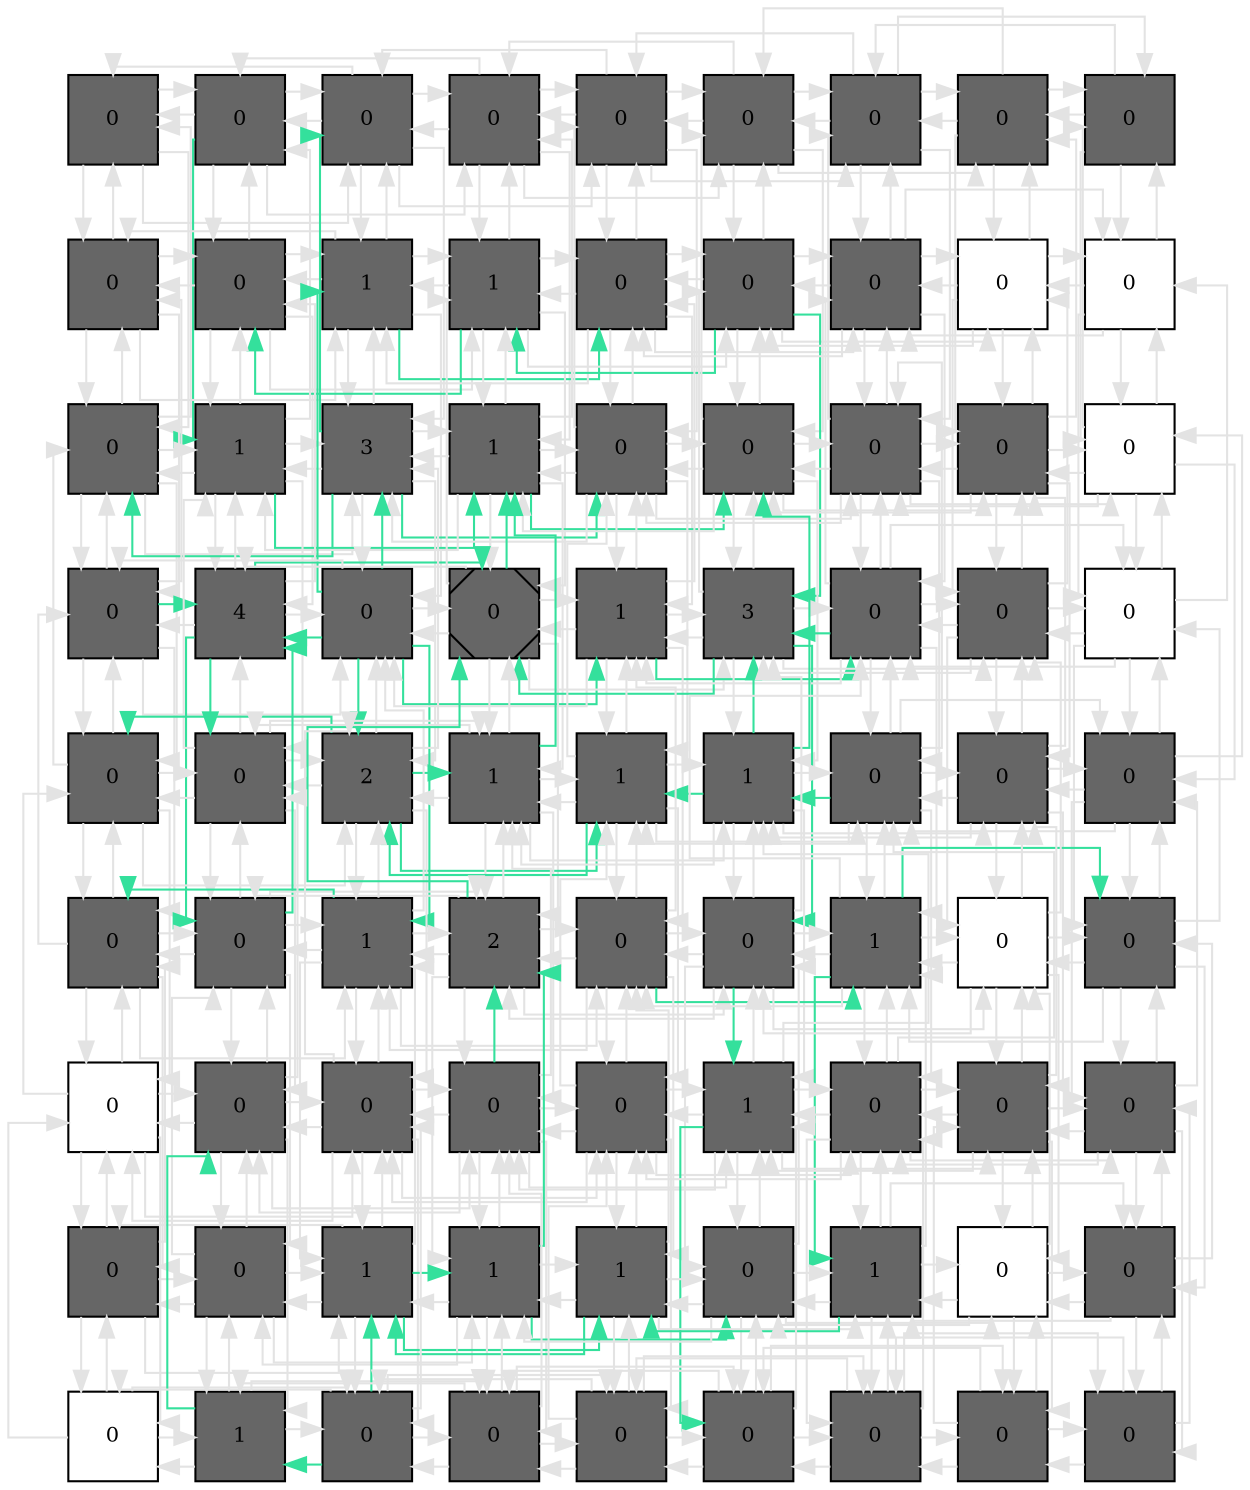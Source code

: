 digraph layout  {
rankdir=TB;
splines=ortho;
node [fixedsize=false, style=filled, width="0.6"];
edge [constraint=false];
0 [fillcolor="#666666", fontsize=10, label=0, shape=square, tooltip="name:  AbnormalTelomer ,\nin_degree: 4,\nout_degree: 4"];
1 [fillcolor="#666666", fontsize=10, label=0, shape=square, tooltip="name:  MEC1 ,\nin_degree: 5,\nout_degree: 5"];
2 [fillcolor="#666666", fontsize=10, label=0, shape=square, tooltip="name:  STM1-CYT ,\nin_degree: 6,\nout_degree: 6"];
3 [fillcolor="#666666", fontsize=10, label=0, shape=square, tooltip="name:  STM1-NUC ,\nin_degree: 6,\nout_degree: 6"];
4 [fillcolor="#666666", fontsize=10, label=0, shape=square, tooltip="name:  Protosom ,\nin_degree: 6,\nout_degree: 6"];
5 [fillcolor="#666666", fontsize=10, label=0, shape=square, tooltip="name:  DNA-Frag ,\nin_degree: 6,\nout_degree: 6"];
6 [fillcolor="#666666", fontsize=10, label=0, shape=square, tooltip="name:  CDC6 ,\nin_degree: 6,\nout_degree: 6"];
7 [fillcolor="#666666", fontsize=10, label=0, shape=square, tooltip="name:  Tat-D ,\nin_degree: 5,\nout_degree: 5"];
8 [fillcolor="#666666", fontsize=10, label=0, shape=square, tooltip="name:  MG2 ,\nin_degree: 4,\nout_degree: 4"];
9 [fillcolor="#666666", fontsize=10, label=0, shape=square, tooltip="name:  ROS-MT ,\nin_degree: 5,\nout_degree: 5"];
10 [fillcolor="#666666", fontsize=10, label=0, shape=square, tooltip="name:  CytC-MT ,\nin_degree: 6,\nout_degree: 6"];
11 [fillcolor="#666666", fontsize=10, label=1, shape=square, tooltip="name:  MCD1-MT ,\nin_degree: 7,\nout_degree: 7"];
12 [fillcolor="#666666", fontsize=10, label=1, shape=square, tooltip="name:  Salt ,\nin_degree: 7,\nout_degree: 7"];
13 [fillcolor="#666666", fontsize=10, label=0, shape=square, tooltip="name:  SNO1 ,\nin_degree: 7,\nout_degree: 7"];
14 [fillcolor="#666666", fontsize=10, label=0, shape=square, tooltip="name:  AceticAcid ,\nin_degree: 7,\nout_degree: 7"];
15 [fillcolor="#666666", fontsize=10, label=0, shape=square, tooltip="name:  Adozelesin ,\nin_degree: 7,\nout_degree: 7"];
16 [fillcolor="#FFFFFF", fontsize=10, label=0, shape=square, tooltip="name: None,\nin_degree: 6,\nout_degree: 6"];
17 [fillcolor="#FFFFFF", fontsize=10, label=0, shape=square, tooltip="name: None,\nin_degree: 5,\nout_degree: 5"];
18 [fillcolor="#666666", fontsize=10, label=0, shape=square, tooltip="name:  SOD2 ,\nin_degree: 6,\nout_degree: 6"];
19 [fillcolor="#666666", fontsize=10, label=1, shape=square, tooltip="name:  CytC-CYT ,\nin_degree: 7,\nout_degree: 7"];
20 [fillcolor="#666666", fontsize=10, label=3, shape=square, tooltip="name:  SRO7 ,\nin_degree: 8,\nout_degree: 8"];
21 [fillcolor="#666666", fontsize=10, label=1, shape=square, tooltip="name:  YCA1 ,\nin_degree: 8,\nout_degree: 8"];
22 [fillcolor="#666666", fontsize=10, label=0, shape=square, tooltip="name:  POR1-2 ,\nin_degree: 8,\nout_degree: 8"];
23 [fillcolor="#666666", fontsize=10, label=0, shape=square, tooltip="name:  Apoptosis ,\nin_degree: 8,\nout_degree: 8"];
24 [fillcolor="#666666", fontsize=10, label=0, shape=square, tooltip="name:  CPR3 ,\nin_degree: 8,\nout_degree: 8"];
25 [fillcolor="#666666", fontsize=10, label=0, shape=square, tooltip="name:  CU2 ,\nin_degree: 7,\nout_degree: 7"];
26 [fillcolor="#FFFFFF", fontsize=10, label=0, shape=square, tooltip="name: None,\nin_degree: 6,\nout_degree: 6"];
27 [fillcolor="#666666", fontsize=10, label=0, shape=square, tooltip="name:  NDI1 ,\nin_degree: 6,\nout_degree: 6"];
28 [fillcolor="#666666", fontsize=10, label=4, shape=square, tooltip="name:  CDC48 ,\nin_degree: 7,\nout_degree: 7"];
29 [fillcolor="#666666", fontsize=10, label=0, shape=square, tooltip="name:  HK ,\nin_degree: 8,\nout_degree: 8"];
30 [fillcolor="#666666", fontsize=10, label=0, shape=Msquare, tooltip="name:  ROS-CYT ,\nin_degree: 8,\nout_degree: 8"];
31 [fillcolor="#666666", fontsize=10, label=1, shape=square, tooltip="name:  EMC4 ,\nin_degree: 8,\nout_degree: 8"];
32 [fillcolor="#666666", fontsize=10, label=3, shape=square, tooltip="name:  ESP1 ,\nin_degree: 8,\nout_degree: 8"];
33 [fillcolor="#666666", fontsize=10, label=0, shape=square, tooltip="name:  AIF1-MT ,\nin_degree: 8,\nout_degree: 8"];
34 [fillcolor="#666666", fontsize=10, label=0, shape=square, tooltip="name:  MCD1-NUC ,\nin_degree: 7,\nout_degree: 7"];
35 [fillcolor="#FFFFFF", fontsize=10, label=0, shape=square, tooltip="name: None,\nin_degree: 6,\nout_degree: 6"];
36 [fillcolor="#666666", fontsize=10, label=0, shape=square, tooltip="name:  FIS1 ,\nin_degree: 6,\nout_degree: 6"];
37 [fillcolor="#666666", fontsize=10, label=0, shape=square, tooltip="name:  DRE2_TAH18 ,\nin_degree: 7,\nout_degree: 7"];
38 [fillcolor="#666666", fontsize=10, label=2, shape=square, tooltip="name:  MT-Frag ,\nin_degree: 8,\nout_degree: 8"];
39 [fillcolor="#666666", fontsize=10, label=1, shape=square, tooltip="name:  RedActinDyn ,\nin_degree: 8,\nout_degree: 8"];
40 [fillcolor="#666666", fontsize=10, label=1, shape=square, tooltip="name:  MDV1 ,\nin_degree: 8,\nout_degree: 8"];
41 [fillcolor="#666666", fontsize=10, label=1, shape=square, tooltip="name:  H2O2 ,\nin_degree: 8,\nout_degree: 8"];
42 [fillcolor="#666666", fontsize=10, label=0, shape=square, tooltip="name:  BIR1 ,\nin_degree: 8,\nout_degree: 8"];
43 [fillcolor="#666666", fontsize=10, label=0, shape=square, tooltip="name:  NUC1-MT ,\nin_degree: 7,\nout_degree: 7"];
44 [fillcolor="#666666", fontsize=10, label=0, shape=square, tooltip="name:  NMA111-NUC ,\nin_degree: 6,\nout_degree: 6"];
45 [fillcolor="#666666", fontsize=10, label=0, shape=square, tooltip="name:  FVY10 ,\nin_degree: 6,\nout_degree: 6"];
46 [fillcolor="#666666", fontsize=10, label=0, shape=square, tooltip="name:  SVF1 ,\nin_degree: 7,\nout_degree: 7"];
47 [fillcolor="#666666", fontsize=10, label=1, shape=square, tooltip="name:  MMI1 ,\nin_degree: 8,\nout_degree: 8"];
48 [fillcolor="#666666", fontsize=10, label=2, shape=square, tooltip="name:  SOD1 ,\nin_degree: 8,\nout_degree: 8"];
49 [fillcolor="#666666", fontsize=10, label=0, shape=square, tooltip="name:  Heat ,\nin_degree: 8,\nout_degree: 8"];
50 [fillcolor="#666666", fontsize=10, label=0, shape=square, tooltip="name:  AIF1-NUC ,\nin_degree: 8,\nout_degree: 8"];
51 [fillcolor="#666666", fontsize=10, label=1, shape=square, tooltip="name:  SDP1 ,\nin_degree: 8,\nout_degree: 8"];
52 [fillcolor="#FFFFFF", fontsize=10, label=0, shape=square, tooltip="name: None,\nin_degree: 7,\nout_degree: 7"];
53 [fillcolor="#666666", fontsize=10, label=0, shape=square, tooltip="name:  NMA111-CYT ,\nin_degree: 6,\nout_degree: 6"];
54 [fillcolor="#FFFFFF", fontsize=10, label=0, shape=square, tooltip="name: None,\nin_degree: 6,\nout_degree: 6"];
55 [fillcolor="#666666", fontsize=10, label=0, shape=square, tooltip="name:  TOR1 ,\nin_degree: 7,\nout_degree: 7"];
56 [fillcolor="#666666", fontsize=10, label=0, shape=square, tooltip="name:  MT-ALT ,\nin_degree: 8,\nout_degree: 8"];
57 [fillcolor="#666666", fontsize=10, label=0, shape=square, tooltip="name:  RAS2 ,\nin_degree: 8,\nout_degree: 8"];
58 [fillcolor="#666666", fontsize=10, label=0, shape=square, tooltip="name:  PKA ,\nin_degree: 8,\nout_degree: 8"];
59 [fillcolor="#666666", fontsize=10, label=1, shape=square, tooltip="name:  HOS3 ,\nin_degree: 8,\nout_degree: 8"];
60 [fillcolor="#666666", fontsize=10, label=0, shape=square, tooltip="name:  MSN2-4 ,\nin_degree: 8,\nout_degree: 8"];
61 [fillcolor="#666666", fontsize=10, label=0, shape=square, tooltip="name:  KAP123 ,\nin_degree: 7,\nout_degree: 7"];
62 [fillcolor="#666666", fontsize=10, label=0, shape=square, tooltip="name:  MAPK ,\nin_degree: 6,\nout_degree: 6"];
63 [fillcolor="#666666", fontsize=10, label=0, shape=square, tooltip="name:  HOG1-Dep ,\nin_degree: 5,\nout_degree: 5"];
64 [fillcolor="#666666", fontsize=10, label=0, shape=square, tooltip="name:  PTP3 ,\nin_degree: 6,\nout_degree: 6"];
65 [fillcolor="#666666", fontsize=10, label=1, shape=square, tooltip="name:  HOG1 ,\nin_degree: 7,\nout_degree: 7"];
66 [fillcolor="#666666", fontsize=10, label=1, shape=square, tooltip="name:  DesCyclinCCDK8 ,\nin_degree: 7,\nout_degree: 7"];
67 [fillcolor="#666666", fontsize=10, label=1, shape=square, tooltip="name:  SLT2 ,\nin_degree: 7,\nout_degree: 7"];
68 [fillcolor="#666666", fontsize=10, label=0, shape=square, tooltip="name:  RLM1 ,\nin_degree: 7,\nout_degree: 7"];
69 [fillcolor="#666666", fontsize=10, label=1, shape=square, tooltip="name:  PTP2 ,\nin_degree: 7,\nout_degree: 7"];
70 [fillcolor="#FFFFFF", fontsize=10, label=0, shape=square, tooltip="name: None,\nin_degree: 6,\nout_degree: 6"];
71 [fillcolor="#666666", fontsize=10, label=0, shape=square, tooltip="name:  Mating ,\nin_degree: 5,\nout_degree: 5"];
72 [fillcolor="#FFFFFF", fontsize=10, label=0, shape=square, tooltip="name: None,\nin_degree: 4,\nout_degree: 4"];
73 [fillcolor="#666666", fontsize=10, label=1, shape=square, tooltip="name:  CAMP ,\nin_degree: 5,\nout_degree: 5"];
74 [fillcolor="#666666", fontsize=10, label=0, shape=square, tooltip="name:  Stress ,\nin_degree: 6,\nout_degree: 6"];
75 [fillcolor="#666666", fontsize=10, label=0, shape=square, tooltip="name:  AdenylateCyclase ,\nin_degree: 6,\nout_degree: 6"];
76 [fillcolor="#666666", fontsize=10, label=0, shape=square, tooltip="name:  RPD3 ,\nin_degree: 6,\nout_degree: 6"];
77 [fillcolor="#666666", fontsize=10, label=0, shape=square, tooltip="name:  H2B ,\nin_degree: 6,\nout_degree: 6"];
78 [fillcolor="#666666", fontsize=10, label=0, shape=square, tooltip="name:  STE20-NUC ,\nin_degree: 6,\nout_degree: 6"];
79 [fillcolor="#666666", fontsize=10, label=0, shape=square, tooltip="name:  NUC1-NUC ,\nin_degree: 5,\nout_degree: 5"];
80 [fillcolor="#666666", fontsize=10, label=0, shape=square, tooltip="name:  STE20-CYT ,\nin_degree: 4,\nout_degree: 4"];
0 -> 1  [color=grey89, style="penwidth(0.1)", tooltip=" ", weight=1];
0 -> 9  [color=grey89, style="penwidth(0.1)", tooltip=" ", weight=1];
0 -> 18  [color=grey89, style="penwidth(0.1)", tooltip=" ", weight=1];
0 -> 2  [color=grey89, style="penwidth(0.1)", tooltip=" ", weight=1];
1 -> 0  [color=grey89, style="penwidth(0.1)", tooltip=" ", weight=1];
1 -> 2  [color=grey89, style="penwidth(0.1)", tooltip=" ", weight=1];
1 -> 10  [color=grey89, style="penwidth(0.1)", tooltip=" ", weight=1];
1 -> 19  [color="#34E09C", style="penwidth(0.1)", tooltip="1( MEC1 ) to 21( YCA1 )", weight=1];
1 -> 3  [color=grey89, style="penwidth(0.1)", tooltip=" ", weight=1];
2 -> 1  [color=grey89, style="penwidth(0.1)", tooltip=" ", weight=1];
2 -> 3  [color=grey89, style="penwidth(0.1)", tooltip=" ", weight=1];
2 -> 11  [color=grey89, style="penwidth(0.1)", tooltip=" ", weight=1];
2 -> 20  [color=grey89, style="penwidth(0.1)", tooltip=" ", weight=1];
2 -> 4  [color=grey89, style="penwidth(0.1)", tooltip=" ", weight=1];
2 -> 0  [color=grey89, style="penwidth(0.1)", tooltip=" ", weight=1];
3 -> 2  [color=grey89, style="penwidth(0.1)", tooltip=" ", weight=1];
3 -> 4  [color=grey89, style="penwidth(0.1)", tooltip=" ", weight=1];
3 -> 12  [color=grey89, style="penwidth(0.1)", tooltip=" ", weight=1];
3 -> 21  [color=grey89, style="penwidth(0.1)", tooltip=" ", weight=1];
3 -> 5  [color=grey89, style="penwidth(0.1)", tooltip=" ", weight=1];
3 -> 1  [color=grey89, style="penwidth(0.1)", tooltip=" ", weight=1];
4 -> 3  [color=grey89, style="penwidth(0.1)", tooltip=" ", weight=1];
4 -> 5  [color=grey89, style="penwidth(0.1)", tooltip=" ", weight=1];
4 -> 13  [color=grey89, style="penwidth(0.1)", tooltip=" ", weight=1];
4 -> 22  [color=grey89, style="penwidth(0.1)", tooltip=" ", weight=1];
4 -> 6  [color=grey89, style="penwidth(0.1)", tooltip=" ", weight=1];
4 -> 2  [color=grey89, style="penwidth(0.1)", tooltip=" ", weight=1];
5 -> 4  [color=grey89, style="penwidth(0.1)", tooltip=" ", weight=1];
5 -> 6  [color=grey89, style="penwidth(0.1)", tooltip=" ", weight=1];
5 -> 14  [color=grey89, style="penwidth(0.1)", tooltip=" ", weight=1];
5 -> 23  [color=grey89, style="penwidth(0.1)", tooltip=" ", weight=1];
5 -> 7  [color=grey89, style="penwidth(0.1)", tooltip=" ", weight=1];
5 -> 3  [color=grey89, style="penwidth(0.1)", tooltip=" ", weight=1];
6 -> 5  [color=grey89, style="penwidth(0.1)", tooltip=" ", weight=1];
6 -> 7  [color=grey89, style="penwidth(0.1)", tooltip=" ", weight=1];
6 -> 15  [color=grey89, style="penwidth(0.1)", tooltip=" ", weight=1];
6 -> 24  [color=grey89, style="penwidth(0.1)", tooltip=" ", weight=1];
6 -> 8  [color=grey89, style="penwidth(0.1)", tooltip=" ", weight=1];
6 -> 4  [color=grey89, style="penwidth(0.1)", tooltip=" ", weight=1];
7 -> 6  [color=grey89, style="penwidth(0.1)", tooltip=" ", weight=1];
7 -> 8  [color=grey89, style="penwidth(0.1)", tooltip=" ", weight=1];
7 -> 16  [color=grey89, style="penwidth(0.1)", tooltip=" ", weight=1];
7 -> 25  [color=grey89, style="penwidth(0.1)", tooltip=" ", weight=1];
7 -> 5  [color=grey89, style="penwidth(0.1)", tooltip=" ", weight=1];
8 -> 7  [color=grey89, style="penwidth(0.1)", tooltip=" ", weight=1];
8 -> 17  [color=grey89, style="penwidth(0.1)", tooltip=" ", weight=1];
8 -> 26  [color=grey89, style="penwidth(0.1)", tooltip=" ", weight=1];
8 -> 6  [color=grey89, style="penwidth(0.1)", tooltip=" ", weight=1];
9 -> 0  [color=grey89, style="penwidth(0.1)", tooltip=" ", weight=1];
9 -> 10  [color=grey89, style="penwidth(0.1)", tooltip=" ", weight=1];
9 -> 18  [color=grey89, style="penwidth(0.1)", tooltip=" ", weight=1];
9 -> 27  [color=grey89, style="penwidth(0.1)", tooltip=" ", weight=1];
9 -> 11  [color=grey89, style="penwidth(0.1)", tooltip=" ", weight=1];
10 -> 1  [color=grey89, style="penwidth(0.1)", tooltip=" ", weight=1];
10 -> 9  [color=grey89, style="penwidth(0.1)", tooltip=" ", weight=1];
10 -> 11  [color=grey89, style="penwidth(0.1)", tooltip=" ", weight=1];
10 -> 19  [color=grey89, style="penwidth(0.1)", tooltip=" ", weight=1];
10 -> 28  [color=grey89, style="penwidth(0.1)", tooltip=" ", weight=1];
10 -> 12  [color=grey89, style="penwidth(0.1)", tooltip=" ", weight=1];
11 -> 2  [color=grey89, style="penwidth(0.1)", tooltip=" ", weight=1];
11 -> 10  [color=grey89, style="penwidth(0.1)", tooltip=" ", weight=1];
11 -> 12  [color=grey89, style="penwidth(0.1)", tooltip=" ", weight=1];
11 -> 20  [color=grey89, style="penwidth(0.1)", tooltip=" ", weight=1];
11 -> 29  [color=grey89, style="penwidth(0.1)", tooltip=" ", weight=1];
11 -> 13  [color="#34E09C", style="penwidth(0.1)", tooltip="29( HK ) to 13( SNO1 )", weight=1];
11 -> 9  [color=grey89, style="penwidth(0.1)", tooltip=" ", weight=1];
12 -> 3  [color=grey89, style="penwidth(0.1)", tooltip=" ", weight=1];
12 -> 11  [color=grey89, style="penwidth(0.1)", tooltip=" ", weight=1];
12 -> 13  [color=grey89, style="penwidth(0.1)", tooltip=" ", weight=1];
12 -> 21  [color=grey89, style="penwidth(0.1)", tooltip=" ", weight=1];
12 -> 30  [color=grey89, style="penwidth(0.1)", tooltip=" ", weight=1];
12 -> 14  [color=grey89, style="penwidth(0.1)", tooltip=" ", weight=1];
12 -> 10  [color="#34E09C", style="penwidth(0.1)", tooltip="14( AceticAcid ) to 10( CytC-MT )", weight=1];
13 -> 4  [color=grey89, style="penwidth(0.1)", tooltip=" ", weight=1];
13 -> 12  [color=grey89, style="penwidth(0.1)", tooltip=" ", weight=1];
13 -> 14  [color=grey89, style="penwidth(0.1)", tooltip=" ", weight=1];
13 -> 22  [color=grey89, style="penwidth(0.1)", tooltip=" ", weight=1];
13 -> 31  [color=grey89, style="penwidth(0.1)", tooltip=" ", weight=1];
13 -> 15  [color=grey89, style="penwidth(0.1)", tooltip=" ", weight=1];
13 -> 11  [color=grey89, style="penwidth(0.1)", tooltip=" ", weight=1];
14 -> 5  [color=grey89, style="penwidth(0.1)", tooltip=" ", weight=1];
14 -> 13  [color=grey89, style="penwidth(0.1)", tooltip=" ", weight=1];
14 -> 15  [color=grey89, style="penwidth(0.1)", tooltip=" ", weight=1];
14 -> 23  [color=grey89, style="penwidth(0.1)", tooltip=" ", weight=1];
14 -> 32  [color="#34E09C", style="penwidth(0.1)", tooltip="14( AceticAcid ) to 30( ROS-CYT )", weight=1];
14 -> 16  [color=grey89, style="penwidth(0.1)", tooltip=" ", weight=1];
14 -> 12  [color="#34E09C", style="penwidth(0.1)", tooltip="14( AceticAcid ) to 10( CytC-MT )", weight=1];
15 -> 6  [color=grey89, style="penwidth(0.1)", tooltip=" ", weight=1];
15 -> 14  [color=grey89, style="penwidth(0.1)", tooltip=" ", weight=1];
15 -> 16  [color=grey89, style="penwidth(0.1)", tooltip=" ", weight=1];
15 -> 24  [color=grey89, style="penwidth(0.1)", tooltip=" ", weight=1];
15 -> 33  [color=grey89, style="penwidth(0.1)", tooltip=" ", weight=1];
15 -> 17  [color=grey89, style="penwidth(0.1)", tooltip=" ", weight=1];
15 -> 13  [color=grey89, style="penwidth(0.1)", tooltip=" ", weight=1];
16 -> 7  [color=grey89, style="penwidth(0.1)", tooltip=" ", weight=1];
16 -> 15  [color=grey89, style="penwidth(0.1)", tooltip=" ", weight=1];
16 -> 17  [color=grey89, style="penwidth(0.1)", tooltip=" ", weight=1];
16 -> 25  [color=grey89, style="penwidth(0.1)", tooltip=" ", weight=1];
16 -> 34  [color=grey89, style="penwidth(0.1)", tooltip=" ", weight=1];
16 -> 14  [color=grey89, style="penwidth(0.1)", tooltip=" ", weight=1];
17 -> 8  [color=grey89, style="penwidth(0.1)", tooltip=" ", weight=1];
17 -> 16  [color=grey89, style="penwidth(0.1)", tooltip=" ", weight=1];
17 -> 26  [color=grey89, style="penwidth(0.1)", tooltip=" ", weight=1];
17 -> 35  [color=grey89, style="penwidth(0.1)", tooltip=" ", weight=1];
17 -> 15  [color=grey89, style="penwidth(0.1)", tooltip=" ", weight=1];
18 -> 9  [color=grey89, style="penwidth(0.1)", tooltip=" ", weight=1];
18 -> 19  [color=grey89, style="penwidth(0.1)", tooltip=" ", weight=1];
18 -> 27  [color=grey89, style="penwidth(0.1)", tooltip=" ", weight=1];
18 -> 36  [color=grey89, style="penwidth(0.1)", tooltip=" ", weight=1];
18 -> 0  [color=grey89, style="penwidth(0.1)", tooltip=" ", weight=1];
18 -> 20  [color=grey89, style="penwidth(0.1)", tooltip=" ", weight=1];
19 -> 10  [color=grey89, style="penwidth(0.1)", tooltip=" ", weight=1];
19 -> 18  [color=grey89, style="penwidth(0.1)", tooltip=" ", weight=1];
19 -> 20  [color=grey89, style="penwidth(0.1)", tooltip=" ", weight=1];
19 -> 28  [color=grey89, style="penwidth(0.1)", tooltip=" ", weight=1];
19 -> 37  [color=grey89, style="penwidth(0.1)", tooltip=" ", weight=1];
19 -> 1  [color=grey89, style="penwidth(0.1)", tooltip=" ", weight=1];
19 -> 21  [color="#34E09C", style="penwidth(0.1)", tooltip="1( MEC1 ) to 21( YCA1 )", weight=1];
20 -> 11  [color=grey89, style="penwidth(0.1)", tooltip=" ", weight=1];
20 -> 19  [color=grey89, style="penwidth(0.1)", tooltip=" ", weight=1];
20 -> 21  [color=grey89, style="penwidth(0.1)", tooltip=" ", weight=1];
20 -> 29  [color=grey89, style="penwidth(0.1)", tooltip=" ", weight=1];
20 -> 38  [color=grey89, style="penwidth(0.1)", tooltip=" ", weight=1];
20 -> 2  [color="#34E09C", style="penwidth(0.1)", tooltip="29( HK ) to 2( STM1-CYT )", weight=1];
20 -> 22  [color="#34E09C", style="penwidth(0.1)", tooltip="29( HK ) to 22( POR1-2 )", weight=1];
20 -> 18  [color="#34E09C", style="penwidth(0.1)", tooltip="29( HK ) to 18( SOD2 )", weight=1];
21 -> 12  [color=grey89, style="penwidth(0.1)", tooltip=" ", weight=1];
21 -> 20  [color=grey89, style="penwidth(0.1)", tooltip=" ", weight=1];
21 -> 22  [color=grey89, style="penwidth(0.1)", tooltip=" ", weight=1];
21 -> 30  [color=grey89, style="penwidth(0.1)", tooltip=" ", weight=1];
21 -> 39  [color=grey89, style="penwidth(0.1)", tooltip=" ", weight=1];
21 -> 3  [color=grey89, style="penwidth(0.1)", tooltip=" ", weight=1];
21 -> 23  [color="#34E09C", style="penwidth(0.1)", tooltip="30( ROS-CYT ) to 23( Apoptosis )", weight=1];
21 -> 19  [color=grey89, style="penwidth(0.1)", tooltip=" ", weight=1];
22 -> 13  [color=grey89, style="penwidth(0.1)", tooltip=" ", weight=1];
22 -> 21  [color=grey89, style="penwidth(0.1)", tooltip=" ", weight=1];
22 -> 23  [color=grey89, style="penwidth(0.1)", tooltip=" ", weight=1];
22 -> 31  [color=grey89, style="penwidth(0.1)", tooltip=" ", weight=1];
22 -> 40  [color=grey89, style="penwidth(0.1)", tooltip=" ", weight=1];
22 -> 4  [color=grey89, style="penwidth(0.1)", tooltip=" ", weight=1];
22 -> 24  [color=grey89, style="penwidth(0.1)", tooltip=" ", weight=1];
22 -> 20  [color=grey89, style="penwidth(0.1)", tooltip=" ", weight=1];
23 -> 14  [color=grey89, style="penwidth(0.1)", tooltip=" ", weight=1];
23 -> 22  [color=grey89, style="penwidth(0.1)", tooltip=" ", weight=1];
23 -> 24  [color=grey89, style="penwidth(0.1)", tooltip=" ", weight=1];
23 -> 32  [color=grey89, style="penwidth(0.1)", tooltip=" ", weight=1];
23 -> 41  [color=grey89, style="penwidth(0.1)", tooltip=" ", weight=1];
23 -> 5  [color=grey89, style="penwidth(0.1)", tooltip=" ", weight=1];
23 -> 25  [color=grey89, style="penwidth(0.1)", tooltip=" ", weight=1];
23 -> 21  [color=grey89, style="penwidth(0.1)", tooltip=" ", weight=1];
24 -> 15  [color=grey89, style="penwidth(0.1)", tooltip=" ", weight=1];
24 -> 23  [color=grey89, style="penwidth(0.1)", tooltip=" ", weight=1];
24 -> 25  [color=grey89, style="penwidth(0.1)", tooltip=" ", weight=1];
24 -> 33  [color=grey89, style="penwidth(0.1)", tooltip=" ", weight=1];
24 -> 42  [color=grey89, style="penwidth(0.1)", tooltip=" ", weight=1];
24 -> 6  [color=grey89, style="penwidth(0.1)", tooltip=" ", weight=1];
24 -> 26  [color=grey89, style="penwidth(0.1)", tooltip=" ", weight=1];
24 -> 22  [color=grey89, style="penwidth(0.1)", tooltip=" ", weight=1];
25 -> 16  [color=grey89, style="penwidth(0.1)", tooltip=" ", weight=1];
25 -> 24  [color=grey89, style="penwidth(0.1)", tooltip=" ", weight=1];
25 -> 26  [color=grey89, style="penwidth(0.1)", tooltip=" ", weight=1];
25 -> 34  [color=grey89, style="penwidth(0.1)", tooltip=" ", weight=1];
25 -> 43  [color=grey89, style="penwidth(0.1)", tooltip=" ", weight=1];
25 -> 7  [color=grey89, style="penwidth(0.1)", tooltip=" ", weight=1];
25 -> 23  [color=grey89, style="penwidth(0.1)", tooltip=" ", weight=1];
26 -> 17  [color=grey89, style="penwidth(0.1)", tooltip=" ", weight=1];
26 -> 25  [color=grey89, style="penwidth(0.1)", tooltip=" ", weight=1];
26 -> 35  [color=grey89, style="penwidth(0.1)", tooltip=" ", weight=1];
26 -> 44  [color=grey89, style="penwidth(0.1)", tooltip=" ", weight=1];
26 -> 8  [color=grey89, style="penwidth(0.1)", tooltip=" ", weight=1];
26 -> 24  [color=grey89, style="penwidth(0.1)", tooltip=" ", weight=1];
27 -> 18  [color=grey89, style="penwidth(0.1)", tooltip=" ", weight=1];
27 -> 28  [color="#34E09C", style="penwidth(0.1)", tooltip="27( NDI1 ) to 30( ROS-CYT )", weight=1];
27 -> 36  [color=grey89, style="penwidth(0.1)", tooltip=" ", weight=1];
27 -> 45  [color=grey89, style="penwidth(0.1)", tooltip=" ", weight=1];
27 -> 9  [color=grey89, style="penwidth(0.1)", tooltip=" ", weight=1];
27 -> 29  [color=grey89, style="penwidth(0.1)", tooltip=" ", weight=1];
28 -> 19  [color=grey89, style="penwidth(0.1)", tooltip=" ", weight=1];
28 -> 27  [color=grey89, style="penwidth(0.1)", tooltip=" ", weight=1];
28 -> 29  [color=grey89, style="penwidth(0.1)", tooltip=" ", weight=1];
28 -> 37  [color="#34E09C", style="penwidth(0.1)", tooltip="29( HK ) to 37( DRE2_TAH18 )", weight=1];
28 -> 46  [color="#34E09C", style="penwidth(0.1)", tooltip="29( HK ) to 46( SVF1 )", weight=1];
28 -> 10  [color=grey89, style="penwidth(0.1)", tooltip=" ", weight=1];
28 -> 30  [color="#34E09C", style="penwidth(0.1)", tooltip="27( NDI1 ) to 30( ROS-CYT )", weight=1];
29 -> 20  [color="#34E09C", style="penwidth(0.1)", tooltip="29( HK ) to 2( STM1-CYT )", weight=1];
29 -> 28  [color="#34E09C", style="penwidth(0.1)", tooltip="29( HK ) to 46( SVF1 )", weight=1];
29 -> 30  [color=grey89, style="penwidth(0.1)", tooltip=" ", weight=1];
29 -> 38  [color="#34E09C", style="penwidth(0.1)", tooltip="29( HK ) to 40( MDV1 )", weight=1];
29 -> 47  [color="#34E09C", style="penwidth(0.1)", tooltip="29( HK ) to 45( FVY10 )", weight=1];
29 -> 11  [color="#34E09C", style="penwidth(0.1)", tooltip="29( HK ) to 13( SNO1 )", weight=1];
29 -> 31  [color="#34E09C", style="penwidth(0.1)", tooltip="29( HK ) to 33( AIF1-MT )", weight=1];
29 -> 27  [color=grey89, style="penwidth(0.1)", tooltip=" ", weight=1];
30 -> 21  [color="#34E09C", style="penwidth(0.1)", tooltip="30( ROS-CYT ) to 23( Apoptosis )", weight=1];
30 -> 29  [color=grey89, style="penwidth(0.1)", tooltip=" ", weight=1];
30 -> 31  [color=grey89, style="penwidth(0.1)", tooltip=" ", weight=1];
30 -> 39  [color=grey89, style="penwidth(0.1)", tooltip=" ", weight=1];
30 -> 48  [color=grey89, style="penwidth(0.1)", tooltip=" ", weight=1];
30 -> 12  [color=grey89, style="penwidth(0.1)", tooltip=" ", weight=1];
30 -> 32  [color=grey89, style="penwidth(0.1)", tooltip=" ", weight=1];
30 -> 28  [color=grey89, style="penwidth(0.1)", tooltip=" ", weight=1];
31 -> 22  [color=grey89, style="penwidth(0.1)", tooltip=" ", weight=1];
31 -> 30  [color=grey89, style="penwidth(0.1)", tooltip=" ", weight=1];
31 -> 32  [color=grey89, style="penwidth(0.1)", tooltip=" ", weight=1];
31 -> 40  [color=grey89, style="penwidth(0.1)", tooltip=" ", weight=1];
31 -> 49  [color=grey89, style="penwidth(0.1)", tooltip=" ", weight=1];
31 -> 13  [color=grey89, style="penwidth(0.1)", tooltip=" ", weight=1];
31 -> 33  [color="#34E09C", style="penwidth(0.1)", tooltip="29( HK ) to 33( AIF1-MT )", weight=1];
31 -> 29  [color=grey89, style="penwidth(0.1)", tooltip=" ", weight=1];
32 -> 23  [color=grey89, style="penwidth(0.1)", tooltip=" ", weight=1];
32 -> 31  [color=grey89, style="penwidth(0.1)", tooltip=" ", weight=1];
32 -> 33  [color=grey89, style="penwidth(0.1)", tooltip=" ", weight=1];
32 -> 41  [color=grey89, style="penwidth(0.1)", tooltip=" ", weight=1];
32 -> 50  [color="#34E09C", style="penwidth(0.1)", tooltip="33( AIF1-MT ) to 50( AIF1-NUC )", weight=1];
32 -> 14  [color=grey89, style="penwidth(0.1)", tooltip=" ", weight=1];
32 -> 34  [color=grey89, style="penwidth(0.1)", tooltip=" ", weight=1];
32 -> 30  [color="#34E09C", style="penwidth(0.1)", tooltip="14( AceticAcid ) to 30( ROS-CYT )", weight=1];
33 -> 24  [color=grey89, style="penwidth(0.1)", tooltip=" ", weight=1];
33 -> 32  [color="#34E09C", style="penwidth(0.1)", tooltip="33( AIF1-MT ) to 50( AIF1-NUC )", weight=1];
33 -> 34  [color=grey89, style="penwidth(0.1)", tooltip=" ", weight=1];
33 -> 42  [color=grey89, style="penwidth(0.1)", tooltip=" ", weight=1];
33 -> 51  [color=grey89, style="penwidth(0.1)", tooltip=" ", weight=1];
33 -> 15  [color=grey89, style="penwidth(0.1)", tooltip=" ", weight=1];
33 -> 35  [color=grey89, style="penwidth(0.1)", tooltip=" ", weight=1];
33 -> 31  [color=grey89, style="penwidth(0.1)", tooltip=" ", weight=1];
34 -> 25  [color=grey89, style="penwidth(0.1)", tooltip=" ", weight=1];
34 -> 33  [color=grey89, style="penwidth(0.1)", tooltip=" ", weight=1];
34 -> 35  [color=grey89, style="penwidth(0.1)", tooltip=" ", weight=1];
34 -> 43  [color=grey89, style="penwidth(0.1)", tooltip=" ", weight=1];
34 -> 52  [color=grey89, style="penwidth(0.1)", tooltip=" ", weight=1];
34 -> 16  [color=grey89, style="penwidth(0.1)", tooltip=" ", weight=1];
34 -> 32  [color=grey89, style="penwidth(0.1)", tooltip=" ", weight=1];
35 -> 26  [color=grey89, style="penwidth(0.1)", tooltip=" ", weight=1];
35 -> 34  [color=grey89, style="penwidth(0.1)", tooltip=" ", weight=1];
35 -> 44  [color=grey89, style="penwidth(0.1)", tooltip=" ", weight=1];
35 -> 53  [color=grey89, style="penwidth(0.1)", tooltip=" ", weight=1];
35 -> 17  [color=grey89, style="penwidth(0.1)", tooltip=" ", weight=1];
35 -> 33  [color=grey89, style="penwidth(0.1)", tooltip=" ", weight=1];
36 -> 27  [color=grey89, style="penwidth(0.1)", tooltip=" ", weight=1];
36 -> 37  [color=grey89, style="penwidth(0.1)", tooltip=" ", weight=1];
36 -> 45  [color=grey89, style="penwidth(0.1)", tooltip=" ", weight=1];
36 -> 54  [color=grey89, style="penwidth(0.1)", tooltip=" ", weight=1];
36 -> 18  [color=grey89, style="penwidth(0.1)", tooltip=" ", weight=1];
36 -> 38  [color=grey89, style="penwidth(0.1)", tooltip=" ", weight=1];
37 -> 28  [color=grey89, style="penwidth(0.1)", tooltip=" ", weight=1];
37 -> 36  [color=grey89, style="penwidth(0.1)", tooltip=" ", weight=1];
37 -> 38  [color=grey89, style="penwidth(0.1)", tooltip=" ", weight=1];
37 -> 46  [color=grey89, style="penwidth(0.1)", tooltip=" ", weight=1];
37 -> 55  [color=grey89, style="penwidth(0.1)", tooltip=" ", weight=1];
37 -> 19  [color=grey89, style="penwidth(0.1)", tooltip=" ", weight=1];
37 -> 39  [color=grey89, style="penwidth(0.1)", tooltip=" ", weight=1];
38 -> 29  [color=grey89, style="penwidth(0.1)", tooltip=" ", weight=1];
38 -> 37  [color=grey89, style="penwidth(0.1)", tooltip=" ", weight=1];
38 -> 39  [color="#34E09C", style="penwidth(0.1)", tooltip="38( MT-Frag ) to 21( YCA1 )", weight=1];
38 -> 47  [color=grey89, style="penwidth(0.1)", tooltip=" ", weight=1];
38 -> 56  [color=grey89, style="penwidth(0.1)", tooltip=" ", weight=1];
38 -> 20  [color=grey89, style="penwidth(0.1)", tooltip=" ", weight=1];
38 -> 40  [color="#34E09C", style="penwidth(0.1)", tooltip="29( HK ) to 40( MDV1 )", weight=1];
38 -> 36  [color="#34E09C", style="penwidth(0.1)", tooltip="29( HK ) to 36( FIS1 )", weight=1];
39 -> 30  [color=grey89, style="penwidth(0.1)", tooltip=" ", weight=1];
39 -> 38  [color=grey89, style="penwidth(0.1)", tooltip=" ", weight=1];
39 -> 40  [color=grey89, style="penwidth(0.1)", tooltip=" ", weight=1];
39 -> 48  [color=grey89, style="penwidth(0.1)", tooltip=" ", weight=1];
39 -> 57  [color=grey89, style="penwidth(0.1)", tooltip=" ", weight=1];
39 -> 21  [color="#34E09C", style="penwidth(0.1)", tooltip="38( MT-Frag ) to 21( YCA1 )", weight=1];
39 -> 41  [color=grey89, style="penwidth(0.1)", tooltip=" ", weight=1];
39 -> 37  [color=grey89, style="penwidth(0.1)", tooltip=" ", weight=1];
40 -> 31  [color=grey89, style="penwidth(0.1)", tooltip=" ", weight=1];
40 -> 39  [color=grey89, style="penwidth(0.1)", tooltip=" ", weight=1];
40 -> 41  [color=grey89, style="penwidth(0.1)", tooltip=" ", weight=1];
40 -> 49  [color=grey89, style="penwidth(0.1)", tooltip=" ", weight=1];
40 -> 58  [color=grey89, style="penwidth(0.1)", tooltip=" ", weight=1];
40 -> 22  [color=grey89, style="penwidth(0.1)", tooltip=" ", weight=1];
40 -> 42  [color=grey89, style="penwidth(0.1)", tooltip=" ", weight=1];
40 -> 38  [color="#34E09C", style="penwidth(0.1)", tooltip="41( H2O2 ) to 38( MT-Frag )", weight=1];
41 -> 32  [color="#34E09C", style="penwidth(0.1)", tooltip="41( H2O2 ) to 30( ROS-CYT )", weight=1];
41 -> 40  [color="#34E09C", style="penwidth(0.1)", tooltip="41( H2O2 ) to 38( MT-Frag )", weight=1];
41 -> 42  [color=grey89, style="penwidth(0.1)", tooltip=" ", weight=1];
41 -> 50  [color=grey89, style="penwidth(0.1)", tooltip=" ", weight=1];
41 -> 59  [color=grey89, style="penwidth(0.1)", tooltip=" ", weight=1];
41 -> 23  [color="#34E09C", style="penwidth(0.1)", tooltip="42( BIR1 ) to 23( Apoptosis )", weight=1];
41 -> 43  [color=grey89, style="penwidth(0.1)", tooltip=" ", weight=1];
41 -> 39  [color=grey89, style="penwidth(0.1)", tooltip=" ", weight=1];
42 -> 33  [color=grey89, style="penwidth(0.1)", tooltip=" ", weight=1];
42 -> 41  [color="#34E09C", style="penwidth(0.1)", tooltip="42( BIR1 ) to 23( Apoptosis )", weight=1];
42 -> 43  [color=grey89, style="penwidth(0.1)", tooltip=" ", weight=1];
42 -> 51  [color=grey89, style="penwidth(0.1)", tooltip=" ", weight=1];
42 -> 60  [color=grey89, style="penwidth(0.1)", tooltip=" ", weight=1];
42 -> 24  [color=grey89, style="penwidth(0.1)", tooltip=" ", weight=1];
42 -> 44  [color=grey89, style="penwidth(0.1)", tooltip=" ", weight=1];
42 -> 40  [color=grey89, style="penwidth(0.1)", tooltip=" ", weight=1];
43 -> 34  [color=grey89, style="penwidth(0.1)", tooltip=" ", weight=1];
43 -> 42  [color=grey89, style="penwidth(0.1)", tooltip=" ", weight=1];
43 -> 44  [color=grey89, style="penwidth(0.1)", tooltip=" ", weight=1];
43 -> 52  [color=grey89, style="penwidth(0.1)", tooltip=" ", weight=1];
43 -> 61  [color=grey89, style="penwidth(0.1)", tooltip=" ", weight=1];
43 -> 25  [color=grey89, style="penwidth(0.1)", tooltip=" ", weight=1];
43 -> 41  [color=grey89, style="penwidth(0.1)", tooltip=" ", weight=1];
44 -> 35  [color=grey89, style="penwidth(0.1)", tooltip=" ", weight=1];
44 -> 43  [color=grey89, style="penwidth(0.1)", tooltip=" ", weight=1];
44 -> 53  [color=grey89, style="penwidth(0.1)", tooltip=" ", weight=1];
44 -> 62  [color=grey89, style="penwidth(0.1)", tooltip=" ", weight=1];
44 -> 26  [color=grey89, style="penwidth(0.1)", tooltip=" ", weight=1];
44 -> 42  [color=grey89, style="penwidth(0.1)", tooltip=" ", weight=1];
45 -> 36  [color=grey89, style="penwidth(0.1)", tooltip=" ", weight=1];
45 -> 46  [color=grey89, style="penwidth(0.1)", tooltip=" ", weight=1];
45 -> 54  [color=grey89, style="penwidth(0.1)", tooltip=" ", weight=1];
45 -> 63  [color=grey89, style="penwidth(0.1)", tooltip=" ", weight=1];
45 -> 27  [color=grey89, style="penwidth(0.1)", tooltip=" ", weight=1];
45 -> 47  [color=grey89, style="penwidth(0.1)", tooltip=" ", weight=1];
46 -> 37  [color=grey89, style="penwidth(0.1)", tooltip=" ", weight=1];
46 -> 45  [color=grey89, style="penwidth(0.1)", tooltip=" ", weight=1];
46 -> 47  [color=grey89, style="penwidth(0.1)", tooltip=" ", weight=1];
46 -> 55  [color=grey89, style="penwidth(0.1)", tooltip=" ", weight=1];
46 -> 64  [color=grey89, style="penwidth(0.1)", tooltip=" ", weight=1];
46 -> 28  [color="#34E09C", style="penwidth(0.1)", tooltip="46( SVF1 ) to 30( ROS-CYT )", weight=1];
46 -> 48  [color=grey89, style="penwidth(0.1)", tooltip=" ", weight=1];
47 -> 38  [color=grey89, style="penwidth(0.1)", tooltip=" ", weight=1];
47 -> 46  [color=grey89, style="penwidth(0.1)", tooltip=" ", weight=1];
47 -> 48  [color=grey89, style="penwidth(0.1)", tooltip=" ", weight=1];
47 -> 56  [color=grey89, style="penwidth(0.1)", tooltip=" ", weight=1];
47 -> 65  [color=grey89, style="penwidth(0.1)", tooltip=" ", weight=1];
47 -> 29  [color=grey89, style="penwidth(0.1)", tooltip=" ", weight=1];
47 -> 49  [color=grey89, style="penwidth(0.1)", tooltip=" ", weight=1];
47 -> 45  [color="#34E09C", style="penwidth(0.1)", tooltip="29( HK ) to 45( FVY10 )", weight=1];
48 -> 39  [color=grey89, style="penwidth(0.1)", tooltip=" ", weight=1];
48 -> 47  [color=grey89, style="penwidth(0.1)", tooltip=" ", weight=1];
48 -> 49  [color=grey89, style="penwidth(0.1)", tooltip=" ", weight=1];
48 -> 57  [color=grey89, style="penwidth(0.1)", tooltip=" ", weight=1];
48 -> 66  [color=grey89, style="penwidth(0.1)", tooltip=" ", weight=1];
48 -> 30  [color="#34E09C", style="penwidth(0.1)", tooltip="66( DesCyclinCCDK8 ) to 30( ROS-CYT )", weight=1];
48 -> 50  [color=grey89, style="penwidth(0.1)", tooltip=" ", weight=1];
48 -> 46  [color=grey89, style="penwidth(0.1)", tooltip=" ", weight=1];
49 -> 40  [color=grey89, style="penwidth(0.1)", tooltip=" ", weight=1];
49 -> 48  [color=grey89, style="penwidth(0.1)", tooltip=" ", weight=1];
49 -> 50  [color=grey89, style="penwidth(0.1)", tooltip=" ", weight=1];
49 -> 58  [color=grey89, style="penwidth(0.1)", tooltip=" ", weight=1];
49 -> 67  [color=grey89, style="penwidth(0.1)", tooltip=" ", weight=1];
49 -> 31  [color=grey89, style="penwidth(0.1)", tooltip=" ", weight=1];
49 -> 51  [color="#34E09C", style="penwidth(0.1)", tooltip="49( Heat ) to 53( NMA111-CYT )", weight=1];
49 -> 47  [color=grey89, style="penwidth(0.1)", tooltip=" ", weight=1];
50 -> 41  [color=grey89, style="penwidth(0.1)", tooltip=" ", weight=1];
50 -> 49  [color=grey89, style="penwidth(0.1)", tooltip=" ", weight=1];
50 -> 51  [color=grey89, style="penwidth(0.1)", tooltip=" ", weight=1];
50 -> 59  [color="#34E09C", style="penwidth(0.1)", tooltip="50( AIF1-NUC ) to 77( H2B )", weight=1];
50 -> 68  [color=grey89, style="penwidth(0.1)", tooltip=" ", weight=1];
50 -> 32  [color=grey89, style="penwidth(0.1)", tooltip=" ", weight=1];
50 -> 52  [color=grey89, style="penwidth(0.1)", tooltip=" ", weight=1];
50 -> 48  [color=grey89, style="penwidth(0.1)", tooltip=" ", weight=1];
51 -> 42  [color=grey89, style="penwidth(0.1)", tooltip=" ", weight=1];
51 -> 50  [color=grey89, style="penwidth(0.1)", tooltip=" ", weight=1];
51 -> 52  [color=grey89, style="penwidth(0.1)", tooltip=" ", weight=1];
51 -> 60  [color=grey89, style="penwidth(0.1)", tooltip=" ", weight=1];
51 -> 69  [color="#34E09C", style="penwidth(0.1)", tooltip="51( SDP1 ) to 67( SLT2 )", weight=1];
51 -> 33  [color=grey89, style="penwidth(0.1)", tooltip=" ", weight=1];
51 -> 53  [color="#34E09C", style="penwidth(0.1)", tooltip="49( Heat ) to 53( NMA111-CYT )", weight=1];
51 -> 49  [color=grey89, style="penwidth(0.1)", tooltip=" ", weight=1];
52 -> 43  [color=grey89, style="penwidth(0.1)", tooltip=" ", weight=1];
52 -> 51  [color=grey89, style="penwidth(0.1)", tooltip=" ", weight=1];
52 -> 53  [color=grey89, style="penwidth(0.1)", tooltip=" ", weight=1];
52 -> 61  [color=grey89, style="penwidth(0.1)", tooltip=" ", weight=1];
52 -> 70  [color=grey89, style="penwidth(0.1)", tooltip=" ", weight=1];
52 -> 34  [color=grey89, style="penwidth(0.1)", tooltip=" ", weight=1];
52 -> 50  [color=grey89, style="penwidth(0.1)", tooltip=" ", weight=1];
53 -> 44  [color=grey89, style="penwidth(0.1)", tooltip=" ", weight=1];
53 -> 52  [color=grey89, style="penwidth(0.1)", tooltip=" ", weight=1];
53 -> 62  [color=grey89, style="penwidth(0.1)", tooltip=" ", weight=1];
53 -> 71  [color=grey89, style="penwidth(0.1)", tooltip=" ", weight=1];
53 -> 35  [color=grey89, style="penwidth(0.1)", tooltip=" ", weight=1];
53 -> 51  [color=grey89, style="penwidth(0.1)", tooltip=" ", weight=1];
54 -> 45  [color=grey89, style="penwidth(0.1)", tooltip=" ", weight=1];
54 -> 55  [color=grey89, style="penwidth(0.1)", tooltip=" ", weight=1];
54 -> 63  [color=grey89, style="penwidth(0.1)", tooltip=" ", weight=1];
54 -> 72  [color=grey89, style="penwidth(0.1)", tooltip=" ", weight=1];
54 -> 36  [color=grey89, style="penwidth(0.1)", tooltip=" ", weight=1];
54 -> 56  [color=grey89, style="penwidth(0.1)", tooltip=" ", weight=1];
55 -> 46  [color=grey89, style="penwidth(0.1)", tooltip=" ", weight=1];
55 -> 54  [color=grey89, style="penwidth(0.1)", tooltip=" ", weight=1];
55 -> 56  [color=grey89, style="penwidth(0.1)", tooltip=" ", weight=1];
55 -> 64  [color=grey89, style="penwidth(0.1)", tooltip=" ", weight=1];
55 -> 73  [color=grey89, style="penwidth(0.1)", tooltip=" ", weight=1];
55 -> 37  [color=grey89, style="penwidth(0.1)", tooltip=" ", weight=1];
55 -> 57  [color=grey89, style="penwidth(0.1)", tooltip=" ", weight=1];
56 -> 47  [color=grey89, style="penwidth(0.1)", tooltip=" ", weight=1];
56 -> 55  [color=grey89, style="penwidth(0.1)", tooltip=" ", weight=1];
56 -> 57  [color=grey89, style="penwidth(0.1)", tooltip=" ", weight=1];
56 -> 65  [color=grey89, style="penwidth(0.1)", tooltip=" ", weight=1];
56 -> 74  [color=grey89, style="penwidth(0.1)", tooltip=" ", weight=1];
56 -> 38  [color=grey89, style="penwidth(0.1)", tooltip=" ", weight=1];
56 -> 58  [color=grey89, style="penwidth(0.1)", tooltip=" ", weight=1];
56 -> 54  [color=grey89, style="penwidth(0.1)", tooltip=" ", weight=1];
57 -> 48  [color="#34E09C", style="penwidth(0.1)", tooltip="57( RAS2 ) to 30( ROS-CYT )", weight=1];
57 -> 56  [color=grey89, style="penwidth(0.1)", tooltip=" ", weight=1];
57 -> 58  [color=grey89, style="penwidth(0.1)", tooltip=" ", weight=1];
57 -> 66  [color=grey89, style="penwidth(0.1)", tooltip=" ", weight=1];
57 -> 75  [color=grey89, style="penwidth(0.1)", tooltip=" ", weight=1];
57 -> 39  [color=grey89, style="penwidth(0.1)", tooltip=" ", weight=1];
57 -> 59  [color=grey89, style="penwidth(0.1)", tooltip=" ", weight=1];
57 -> 55  [color=grey89, style="penwidth(0.1)", tooltip=" ", weight=1];
58 -> 49  [color=grey89, style="penwidth(0.1)", tooltip=" ", weight=1];
58 -> 57  [color=grey89, style="penwidth(0.1)", tooltip=" ", weight=1];
58 -> 59  [color=grey89, style="penwidth(0.1)", tooltip=" ", weight=1];
58 -> 67  [color=grey89, style="penwidth(0.1)", tooltip=" ", weight=1];
58 -> 76  [color=grey89, style="penwidth(0.1)", tooltip=" ", weight=1];
58 -> 40  [color=grey89, style="penwidth(0.1)", tooltip=" ", weight=1];
58 -> 60  [color=grey89, style="penwidth(0.1)", tooltip=" ", weight=1];
58 -> 56  [color=grey89, style="penwidth(0.1)", tooltip=" ", weight=1];
59 -> 50  [color=grey89, style="penwidth(0.1)", tooltip=" ", weight=1];
59 -> 58  [color=grey89, style="penwidth(0.1)", tooltip=" ", weight=1];
59 -> 60  [color=grey89, style="penwidth(0.1)", tooltip=" ", weight=1];
59 -> 68  [color=grey89, style="penwidth(0.1)", tooltip=" ", weight=1];
59 -> 77  [color="#34E09C", style="penwidth(0.1)", tooltip="50( AIF1-NUC ) to 77( H2B )", weight=1];
59 -> 41  [color=grey89, style="penwidth(0.1)", tooltip=" ", weight=1];
59 -> 61  [color=grey89, style="penwidth(0.1)", tooltip=" ", weight=1];
59 -> 57  [color=grey89, style="penwidth(0.1)", tooltip=" ", weight=1];
60 -> 51  [color=grey89, style="penwidth(0.1)", tooltip=" ", weight=1];
60 -> 59  [color=grey89, style="penwidth(0.1)", tooltip=" ", weight=1];
60 -> 61  [color=grey89, style="penwidth(0.1)", tooltip=" ", weight=1];
60 -> 69  [color=grey89, style="penwidth(0.1)", tooltip=" ", weight=1];
60 -> 78  [color=grey89, style="penwidth(0.1)", tooltip=" ", weight=1];
60 -> 42  [color=grey89, style="penwidth(0.1)", tooltip=" ", weight=1];
60 -> 62  [color=grey89, style="penwidth(0.1)", tooltip=" ", weight=1];
60 -> 58  [color=grey89, style="penwidth(0.1)", tooltip=" ", weight=1];
61 -> 52  [color=grey89, style="penwidth(0.1)", tooltip=" ", weight=1];
61 -> 60  [color=grey89, style="penwidth(0.1)", tooltip=" ", weight=1];
61 -> 62  [color=grey89, style="penwidth(0.1)", tooltip=" ", weight=1];
61 -> 70  [color=grey89, style="penwidth(0.1)", tooltip=" ", weight=1];
61 -> 79  [color=grey89, style="penwidth(0.1)", tooltip=" ", weight=1];
61 -> 43  [color=grey89, style="penwidth(0.1)", tooltip=" ", weight=1];
61 -> 59  [color=grey89, style="penwidth(0.1)", tooltip=" ", weight=1];
62 -> 53  [color=grey89, style="penwidth(0.1)", tooltip=" ", weight=1];
62 -> 61  [color=grey89, style="penwidth(0.1)", tooltip=" ", weight=1];
62 -> 71  [color=grey89, style="penwidth(0.1)", tooltip=" ", weight=1];
62 -> 80  [color=grey89, style="penwidth(0.1)", tooltip=" ", weight=1];
62 -> 44  [color=grey89, style="penwidth(0.1)", tooltip=" ", weight=1];
62 -> 60  [color=grey89, style="penwidth(0.1)", tooltip=" ", weight=1];
63 -> 54  [color=grey89, style="penwidth(0.1)", tooltip=" ", weight=1];
63 -> 64  [color=grey89, style="penwidth(0.1)", tooltip=" ", weight=1];
63 -> 72  [color=grey89, style="penwidth(0.1)", tooltip=" ", weight=1];
63 -> 45  [color=grey89, style="penwidth(0.1)", tooltip=" ", weight=1];
63 -> 65  [color=grey89, style="penwidth(0.1)", tooltip=" ", weight=1];
64 -> 55  [color=grey89, style="penwidth(0.1)", tooltip=" ", weight=1];
64 -> 63  [color=grey89, style="penwidth(0.1)", tooltip=" ", weight=1];
64 -> 65  [color=grey89, style="penwidth(0.1)", tooltip=" ", weight=1];
64 -> 73  [color=grey89, style="penwidth(0.1)", tooltip=" ", weight=1];
64 -> 46  [color=grey89, style="penwidth(0.1)", tooltip=" ", weight=1];
64 -> 66  [color=grey89, style="penwidth(0.1)", tooltip=" ", weight=1];
65 -> 56  [color=grey89, style="penwidth(0.1)", tooltip=" ", weight=1];
65 -> 64  [color=grey89, style="penwidth(0.1)", tooltip=" ", weight=1];
65 -> 66  [color="#34E09C", style="penwidth(0.1)", tooltip="65( HOG1 ) to 68( RLM1 )", weight=1];
65 -> 74  [color=grey89, style="penwidth(0.1)", tooltip=" ", weight=1];
65 -> 47  [color=grey89, style="penwidth(0.1)", tooltip=" ", weight=1];
65 -> 67  [color="#34E09C", style="penwidth(0.1)", tooltip="74( Stress ) to 67( SLT2 )", weight=1];
65 -> 63  [color=grey89, style="penwidth(0.1)", tooltip=" ", weight=1];
66 -> 57  [color=grey89, style="penwidth(0.1)", tooltip=" ", weight=1];
66 -> 65  [color=grey89, style="penwidth(0.1)", tooltip=" ", weight=1];
66 -> 67  [color=grey89, style="penwidth(0.1)", tooltip=" ", weight=1];
66 -> 75  [color=grey89, style="penwidth(0.1)", tooltip=" ", weight=1];
66 -> 48  [color="#34E09C", style="penwidth(0.1)", tooltip="66( DesCyclinCCDK8 ) to 30( ROS-CYT )", weight=1];
66 -> 68  [color="#34E09C", style="penwidth(0.1)", tooltip="65( HOG1 ) to 68( RLM1 )", weight=1];
66 -> 64  [color=grey89, style="penwidth(0.1)", tooltip=" ", weight=1];
67 -> 58  [color=grey89, style="penwidth(0.1)", tooltip=" ", weight=1];
67 -> 66  [color=grey89, style="penwidth(0.1)", tooltip=" ", weight=1];
67 -> 68  [color=grey89, style="penwidth(0.1)", tooltip=" ", weight=1];
67 -> 76  [color=grey89, style="penwidth(0.1)", tooltip=" ", weight=1];
67 -> 49  [color=grey89, style="penwidth(0.1)", tooltip=" ", weight=1];
67 -> 69  [color=grey89, style="penwidth(0.1)", tooltip=" ", weight=1];
67 -> 65  [color="#34E09C", style="penwidth(0.1)", tooltip="69( PTP2 ) to 65( HOG1 )", weight=1];
68 -> 59  [color=grey89, style="penwidth(0.1)", tooltip=" ", weight=1];
68 -> 67  [color=grey89, style="penwidth(0.1)", tooltip=" ", weight=1];
68 -> 69  [color=grey89, style="penwidth(0.1)", tooltip=" ", weight=1];
68 -> 77  [color=grey89, style="penwidth(0.1)", tooltip=" ", weight=1];
68 -> 50  [color=grey89, style="penwidth(0.1)", tooltip=" ", weight=1];
68 -> 70  [color=grey89, style="penwidth(0.1)", tooltip=" ", weight=1];
68 -> 66  [color=grey89, style="penwidth(0.1)", tooltip=" ", weight=1];
69 -> 60  [color=grey89, style="penwidth(0.1)", tooltip=" ", weight=1];
69 -> 68  [color=grey89, style="penwidth(0.1)", tooltip=" ", weight=1];
69 -> 70  [color=grey89, style="penwidth(0.1)", tooltip=" ", weight=1];
69 -> 78  [color=grey89, style="penwidth(0.1)", tooltip=" ", weight=1];
69 -> 51  [color=grey89, style="penwidth(0.1)", tooltip=" ", weight=1];
69 -> 71  [color=grey89, style="penwidth(0.1)", tooltip=" ", weight=1];
69 -> 67  [color="#34E09C", style="penwidth(0.1)", tooltip="69( PTP2 ) to 65( HOG1 )", weight=1];
70 -> 61  [color=grey89, style="penwidth(0.1)", tooltip=" ", weight=1];
70 -> 69  [color=grey89, style="penwidth(0.1)", tooltip=" ", weight=1];
70 -> 71  [color=grey89, style="penwidth(0.1)", tooltip=" ", weight=1];
70 -> 79  [color=grey89, style="penwidth(0.1)", tooltip=" ", weight=1];
70 -> 52  [color=grey89, style="penwidth(0.1)", tooltip=" ", weight=1];
70 -> 68  [color=grey89, style="penwidth(0.1)", tooltip=" ", weight=1];
71 -> 62  [color=grey89, style="penwidth(0.1)", tooltip=" ", weight=1];
71 -> 70  [color=grey89, style="penwidth(0.1)", tooltip=" ", weight=1];
71 -> 80  [color=grey89, style="penwidth(0.1)", tooltip=" ", weight=1];
71 -> 53  [color=grey89, style="penwidth(0.1)", tooltip=" ", weight=1];
71 -> 69  [color=grey89, style="penwidth(0.1)", tooltip=" ", weight=1];
72 -> 63  [color=grey89, style="penwidth(0.1)", tooltip=" ", weight=1];
72 -> 73  [color=grey89, style="penwidth(0.1)", tooltip=" ", weight=1];
72 -> 54  [color=grey89, style="penwidth(0.1)", tooltip=" ", weight=1];
72 -> 74  [color=grey89, style="penwidth(0.1)", tooltip=" ", weight=1];
73 -> 64  [color=grey89, style="penwidth(0.1)", tooltip=" ", weight=1];
73 -> 72  [color=grey89, style="penwidth(0.1)", tooltip=" ", weight=1];
73 -> 74  [color=grey89, style="penwidth(0.1)", tooltip=" ", weight=1];
73 -> 55  [color="#34E09C", style="penwidth(0.1)", tooltip="74( Stress ) to 55( TOR1 )", weight=1];
73 -> 75  [color=grey89, style="penwidth(0.1)", tooltip=" ", weight=1];
74 -> 65  [color="#34E09C", style="penwidth(0.1)", tooltip="74( Stress ) to 67( SLT2 )", weight=1];
74 -> 73  [color="#34E09C", style="penwidth(0.1)", tooltip="74( Stress ) to 55( TOR1 )", weight=1];
74 -> 75  [color=grey89, style="penwidth(0.1)", tooltip=" ", weight=1];
74 -> 56  [color=grey89, style="penwidth(0.1)", tooltip=" ", weight=1];
74 -> 76  [color=grey89, style="penwidth(0.1)", tooltip=" ", weight=1];
74 -> 72  [color=grey89, style="penwidth(0.1)", tooltip=" ", weight=1];
75 -> 66  [color=grey89, style="penwidth(0.1)", tooltip=" ", weight=1];
75 -> 74  [color=grey89, style="penwidth(0.1)", tooltip=" ", weight=1];
75 -> 76  [color=grey89, style="penwidth(0.1)", tooltip=" ", weight=1];
75 -> 57  [color=grey89, style="penwidth(0.1)", tooltip=" ", weight=1];
75 -> 77  [color=grey89, style="penwidth(0.1)", tooltip=" ", weight=1];
75 -> 73  [color=grey89, style="penwidth(0.1)", tooltip=" ", weight=1];
76 -> 67  [color=grey89, style="penwidth(0.1)", tooltip=" ", weight=1];
76 -> 75  [color=grey89, style="penwidth(0.1)", tooltip=" ", weight=1];
76 -> 77  [color=grey89, style="penwidth(0.1)", tooltip=" ", weight=1];
76 -> 58  [color=grey89, style="penwidth(0.1)", tooltip=" ", weight=1];
76 -> 78  [color=grey89, style="penwidth(0.1)", tooltip=" ", weight=1];
76 -> 74  [color=grey89, style="penwidth(0.1)", tooltip=" ", weight=1];
77 -> 68  [color=grey89, style="penwidth(0.1)", tooltip=" ", weight=1];
77 -> 76  [color=grey89, style="penwidth(0.1)", tooltip=" ", weight=1];
77 -> 78  [color=grey89, style="penwidth(0.1)", tooltip=" ", weight=1];
77 -> 59  [color=grey89, style="penwidth(0.1)", tooltip=" ", weight=1];
77 -> 79  [color=grey89, style="penwidth(0.1)", tooltip=" ", weight=1];
77 -> 75  [color=grey89, style="penwidth(0.1)", tooltip=" ", weight=1];
78 -> 69  [color=grey89, style="penwidth(0.1)", tooltip=" ", weight=1];
78 -> 77  [color=grey89, style="penwidth(0.1)", tooltip=" ", weight=1];
78 -> 79  [color=grey89, style="penwidth(0.1)", tooltip=" ", weight=1];
78 -> 60  [color=grey89, style="penwidth(0.1)", tooltip=" ", weight=1];
78 -> 80  [color=grey89, style="penwidth(0.1)", tooltip=" ", weight=1];
78 -> 76  [color=grey89, style="penwidth(0.1)", tooltip=" ", weight=1];
79 -> 70  [color=grey89, style="penwidth(0.1)", tooltip=" ", weight=1];
79 -> 78  [color=grey89, style="penwidth(0.1)", tooltip=" ", weight=1];
79 -> 80  [color=grey89, style="penwidth(0.1)", tooltip=" ", weight=1];
79 -> 61  [color=grey89, style="penwidth(0.1)", tooltip=" ", weight=1];
79 -> 77  [color=grey89, style="penwidth(0.1)", tooltip=" ", weight=1];
80 -> 71  [color=grey89, style="penwidth(0.1)", tooltip=" ", weight=1];
80 -> 79  [color=grey89, style="penwidth(0.1)", tooltip=" ", weight=1];
80 -> 62  [color=grey89, style="penwidth(0.1)", tooltip=" ", weight=1];
80 -> 78  [color=grey89, style="penwidth(0.1)", tooltip=" ", weight=1];
edge [constraint=true, style=invis];

0 -> 9 -> 18 -> 27 -> 36 -> 45 -> 54 -> 63 -> 72;
1 -> 10 -> 19 -> 28 -> 37 -> 46 -> 55 -> 64 -> 73;
2 -> 11 -> 20 -> 29 -> 38 -> 47 -> 56 -> 65 -> 74;
3 -> 12 -> 21 -> 30 -> 39 -> 48 -> 57 -> 66 -> 75;
4 -> 13 -> 22 -> 31 -> 40 -> 49 -> 58 -> 67 -> 76;
5 -> 14 -> 23 -> 32 -> 41 -> 50 -> 59 -> 68 -> 77;
6 -> 15 -> 24 -> 33 -> 42 -> 51 -> 60 -> 69 -> 78;
7 -> 16 -> 25 -> 34 -> 43 -> 52 -> 61 -> 70 -> 79;
8 -> 17 -> 26 -> 35 -> 44 -> 53 -> 62 -> 71 -> 80;
rank = same {0 -> 1 -> 2 -> 3 -> 4 -> 5 -> 6 -> 7 -> 8};
rank = same {9 -> 10 -> 11 -> 12 -> 13 -> 14 -> 15 -> 16 -> 17};
rank = same {18 -> 19 -> 20 -> 21 -> 22 -> 23 -> 24 -> 25 -> 26};
rank = same {27 -> 28 -> 29 -> 30 -> 31 -> 32 -> 33 -> 34 -> 35};
rank = same {36 -> 37 -> 38 -> 39 -> 40 -> 41 -> 42 -> 43 -> 44};
rank = same {45 -> 46 -> 47 -> 48 -> 49 -> 50 -> 51 -> 52 -> 53};
rank = same {54 -> 55 -> 56 -> 57 -> 58 -> 59 -> 60 -> 61 -> 62};
rank = same {63 -> 64 -> 65 -> 66 -> 67 -> 68 -> 69 -> 70 -> 71};
rank = same {72 -> 73 -> 74 -> 75 -> 76 -> 77 -> 78 -> 79 -> 80};
}